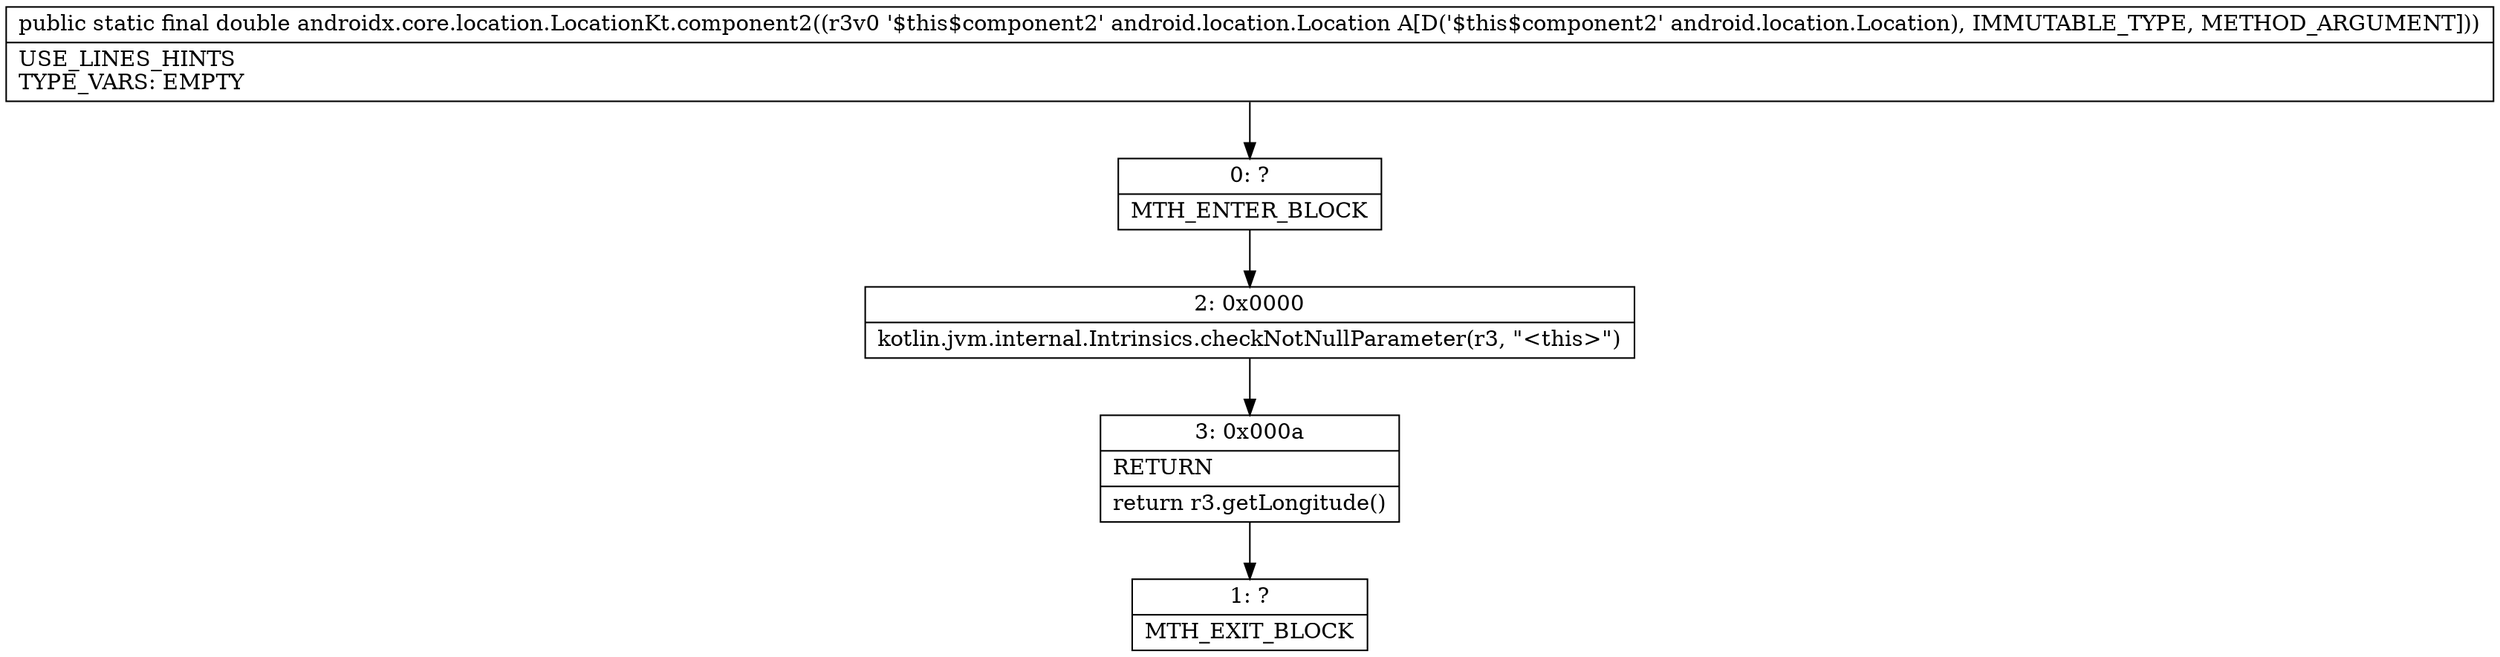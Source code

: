 digraph "CFG forandroidx.core.location.LocationKt.component2(Landroid\/location\/Location;)D" {
Node_0 [shape=record,label="{0\:\ ?|MTH_ENTER_BLOCK\l}"];
Node_2 [shape=record,label="{2\:\ 0x0000|kotlin.jvm.internal.Intrinsics.checkNotNullParameter(r3, \"\<this\>\")\l}"];
Node_3 [shape=record,label="{3\:\ 0x000a|RETURN\l|return r3.getLongitude()\l}"];
Node_1 [shape=record,label="{1\:\ ?|MTH_EXIT_BLOCK\l}"];
MethodNode[shape=record,label="{public static final double androidx.core.location.LocationKt.component2((r3v0 '$this$component2' android.location.Location A[D('$this$component2' android.location.Location), IMMUTABLE_TYPE, METHOD_ARGUMENT]))  | USE_LINES_HINTS\lTYPE_VARS: EMPTY\l}"];
MethodNode -> Node_0;Node_0 -> Node_2;
Node_2 -> Node_3;
Node_3 -> Node_1;
}

